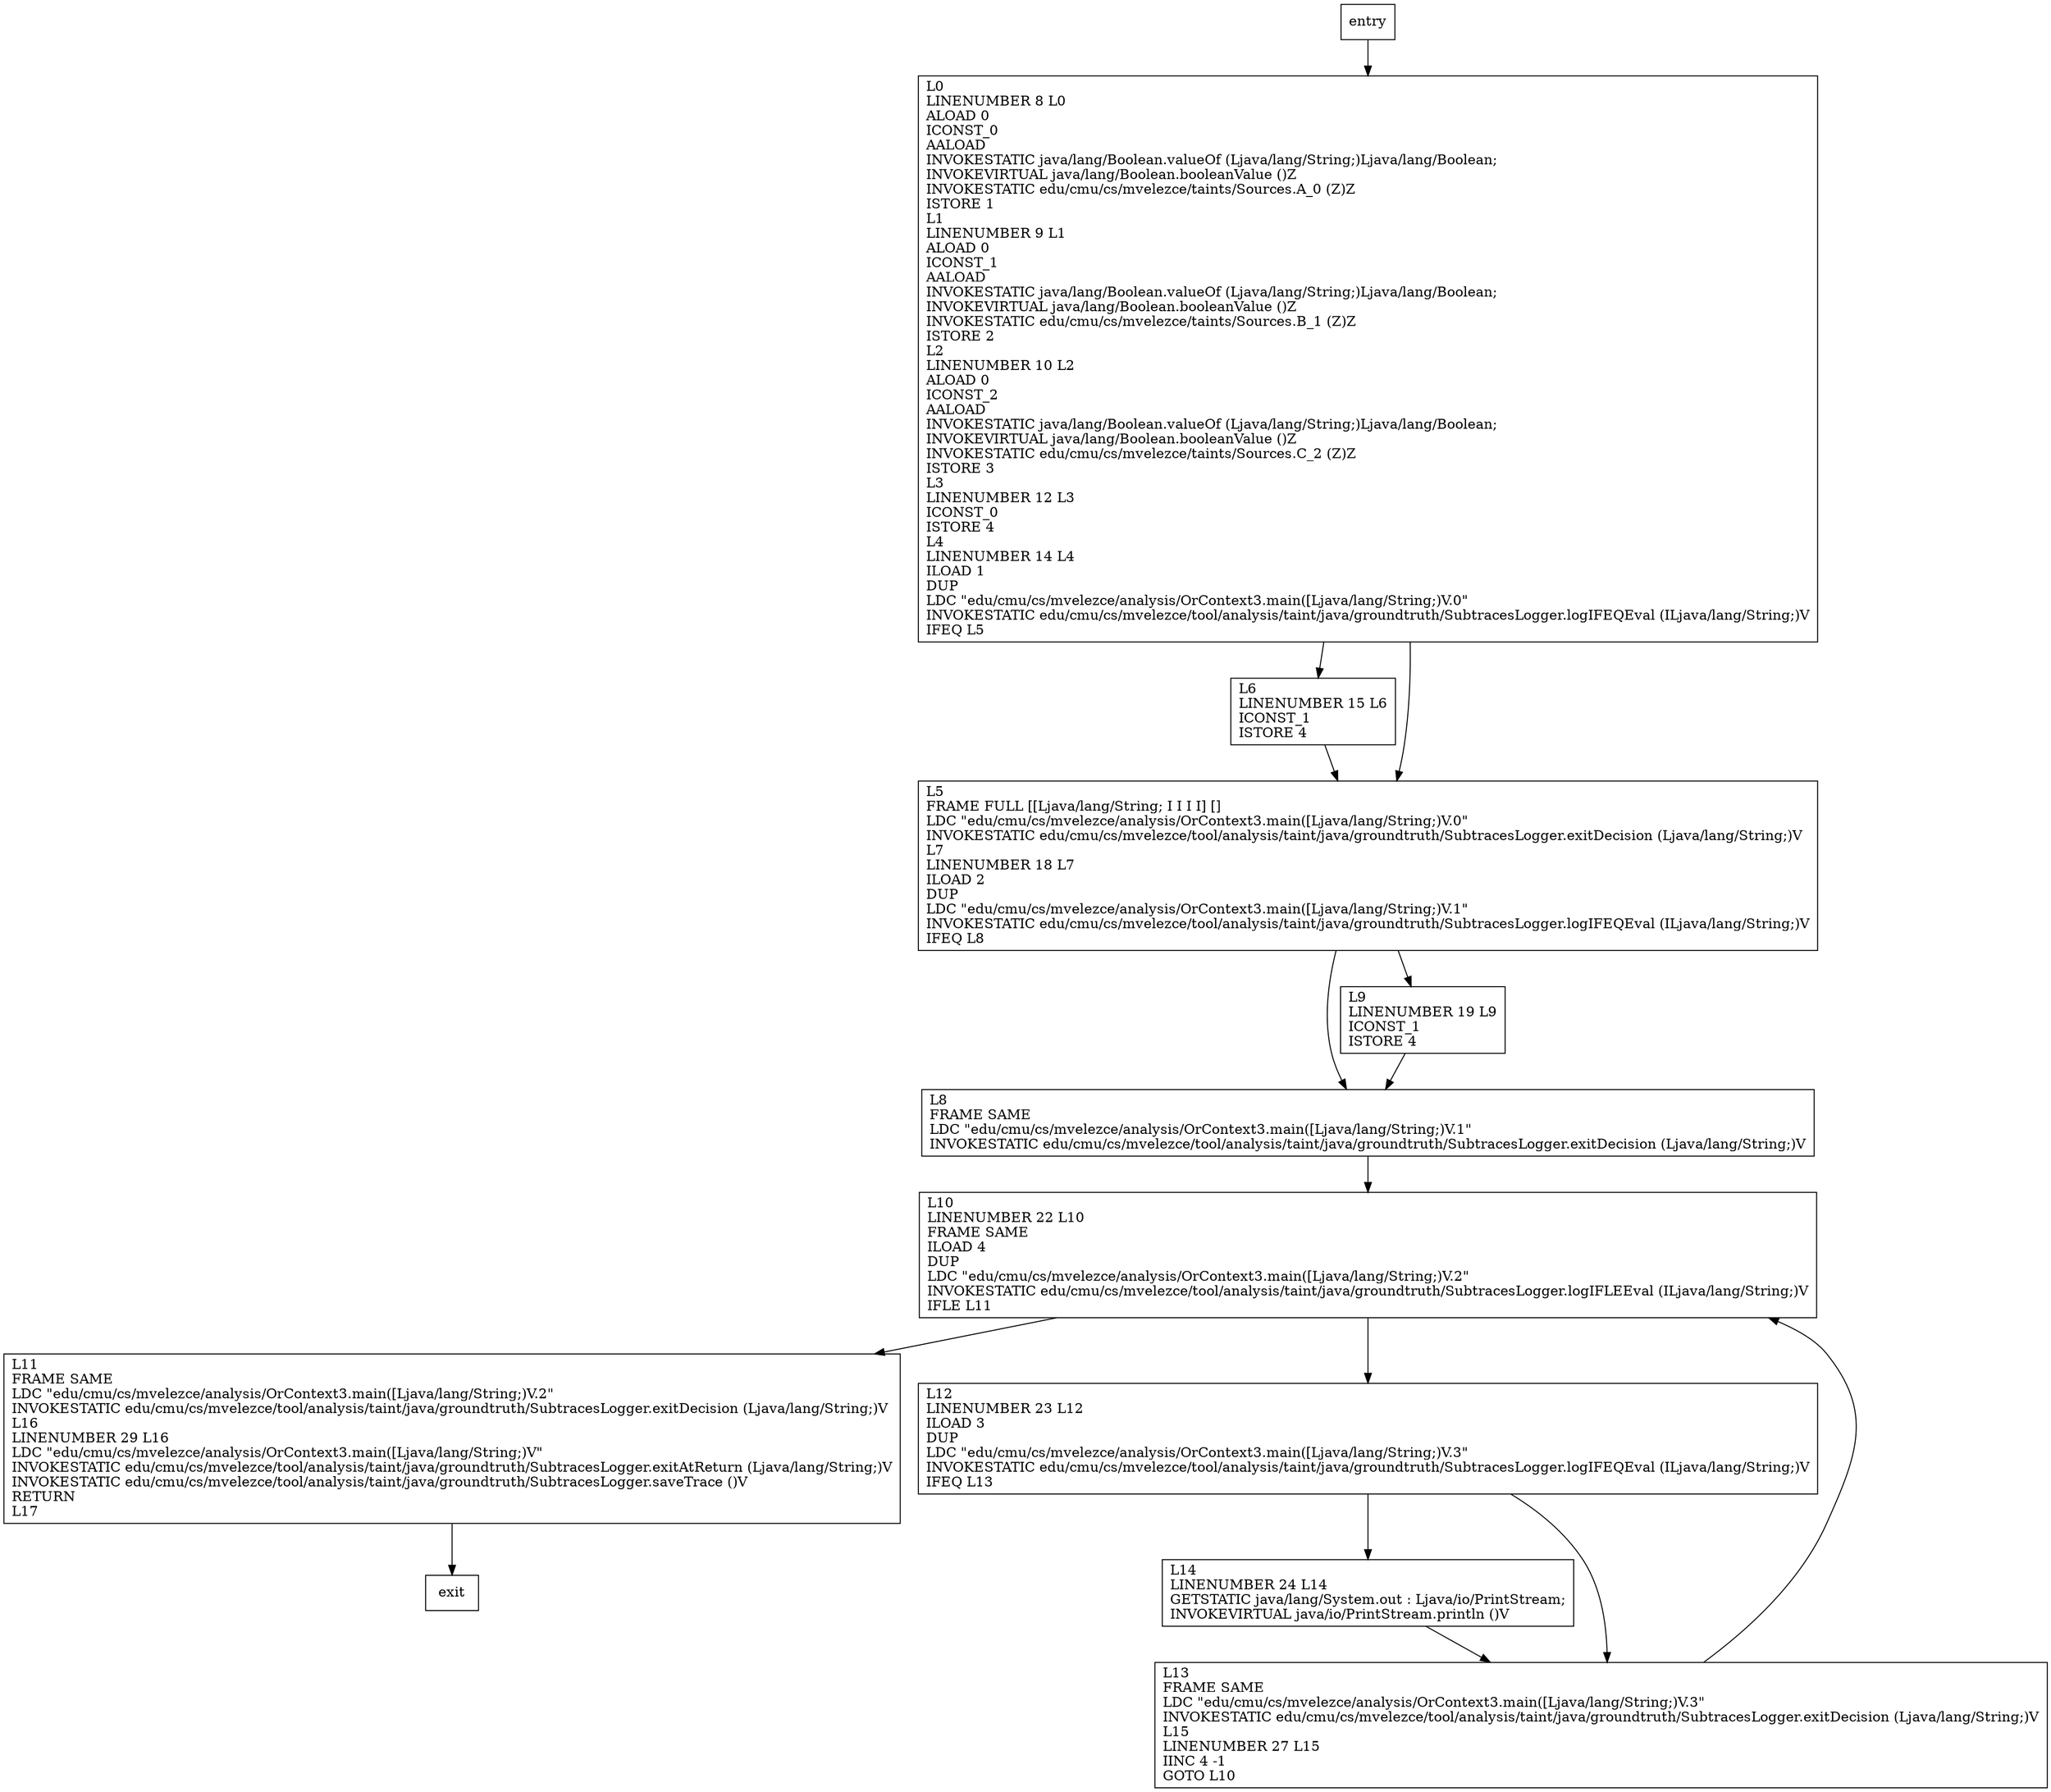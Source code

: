 digraph main {
node [shape=record];
1632453828 [label="L0\lLINENUMBER 8 L0\lALOAD 0\lICONST_0\lAALOAD\lINVOKESTATIC java/lang/Boolean.valueOf (Ljava/lang/String;)Ljava/lang/Boolean;\lINVOKEVIRTUAL java/lang/Boolean.booleanValue ()Z\lINVOKESTATIC edu/cmu/cs/mvelezce/taints/Sources.A_0 (Z)Z\lISTORE 1\lL1\lLINENUMBER 9 L1\lALOAD 0\lICONST_1\lAALOAD\lINVOKESTATIC java/lang/Boolean.valueOf (Ljava/lang/String;)Ljava/lang/Boolean;\lINVOKEVIRTUAL java/lang/Boolean.booleanValue ()Z\lINVOKESTATIC edu/cmu/cs/mvelezce/taints/Sources.B_1 (Z)Z\lISTORE 2\lL2\lLINENUMBER 10 L2\lALOAD 0\lICONST_2\lAALOAD\lINVOKESTATIC java/lang/Boolean.valueOf (Ljava/lang/String;)Ljava/lang/Boolean;\lINVOKEVIRTUAL java/lang/Boolean.booleanValue ()Z\lINVOKESTATIC edu/cmu/cs/mvelezce/taints/Sources.C_2 (Z)Z\lISTORE 3\lL3\lLINENUMBER 12 L3\lICONST_0\lISTORE 4\lL4\lLINENUMBER 14 L4\lILOAD 1\lDUP\lLDC \"edu/cmu/cs/mvelezce/analysis/OrContext3.main([Ljava/lang/String;)V.0\"\lINVOKESTATIC edu/cmu/cs/mvelezce/tool/analysis/taint/java/groundtruth/SubtracesLogger.logIFEQEval (ILjava/lang/String;)V\lIFEQ L5\l"];
524541191 [label="L11\lFRAME SAME\lLDC \"edu/cmu/cs/mvelezce/analysis/OrContext3.main([Ljava/lang/String;)V.2\"\lINVOKESTATIC edu/cmu/cs/mvelezce/tool/analysis/taint/java/groundtruth/SubtracesLogger.exitDecision (Ljava/lang/String;)V\lL16\lLINENUMBER 29 L16\lLDC \"edu/cmu/cs/mvelezce/analysis/OrContext3.main([Ljava/lang/String;)V\"\lINVOKESTATIC edu/cmu/cs/mvelezce/tool/analysis/taint/java/groundtruth/SubtracesLogger.exitAtReturn (Ljava/lang/String;)V\lINVOKESTATIC edu/cmu/cs/mvelezce/tool/analysis/taint/java/groundtruth/SubtracesLogger.saveTrace ()V\lRETURN\lL17\l"];
1640773463 [label="L14\lLINENUMBER 24 L14\lGETSTATIC java/lang/System.out : Ljava/io/PrintStream;\lINVOKEVIRTUAL java/io/PrintStream.println ()V\l"];
1130454983 [label="L6\lLINENUMBER 15 L6\lICONST_1\lISTORE 4\l"];
348281250 [label="L5\lFRAME FULL [[Ljava/lang/String; I I I I] []\lLDC \"edu/cmu/cs/mvelezce/analysis/OrContext3.main([Ljava/lang/String;)V.0\"\lINVOKESTATIC edu/cmu/cs/mvelezce/tool/analysis/taint/java/groundtruth/SubtracesLogger.exitDecision (Ljava/lang/String;)V\lL7\lLINENUMBER 18 L7\lILOAD 2\lDUP\lLDC \"edu/cmu/cs/mvelezce/analysis/OrContext3.main([Ljava/lang/String;)V.1\"\lINVOKESTATIC edu/cmu/cs/mvelezce/tool/analysis/taint/java/groundtruth/SubtracesLogger.logIFEQEval (ILjava/lang/String;)V\lIFEQ L8\l"];
757390373 [label="L12\lLINENUMBER 23 L12\lILOAD 3\lDUP\lLDC \"edu/cmu/cs/mvelezce/analysis/OrContext3.main([Ljava/lang/String;)V.3\"\lINVOKESTATIC edu/cmu/cs/mvelezce/tool/analysis/taint/java/groundtruth/SubtracesLogger.logIFEQEval (ILjava/lang/String;)V\lIFEQ L13\l"];
1652255572 [label="L8\lFRAME SAME\lLDC \"edu/cmu/cs/mvelezce/analysis/OrContext3.main([Ljava/lang/String;)V.1\"\lINVOKESTATIC edu/cmu/cs/mvelezce/tool/analysis/taint/java/groundtruth/SubtracesLogger.exitDecision (Ljava/lang/String;)V\l"];
1771796935 [label="L9\lLINENUMBER 19 L9\lICONST_1\lISTORE 4\l"];
732798907 [label="L10\lLINENUMBER 22 L10\lFRAME SAME\lILOAD 4\lDUP\lLDC \"edu/cmu/cs/mvelezce/analysis/OrContext3.main([Ljava/lang/String;)V.2\"\lINVOKESTATIC edu/cmu/cs/mvelezce/tool/analysis/taint/java/groundtruth/SubtracesLogger.logIFLEEval (ILjava/lang/String;)V\lIFLE L11\l"];
651895920 [label="L13\lFRAME SAME\lLDC \"edu/cmu/cs/mvelezce/analysis/OrContext3.main([Ljava/lang/String;)V.3\"\lINVOKESTATIC edu/cmu/cs/mvelezce/tool/analysis/taint/java/groundtruth/SubtracesLogger.exitDecision (Ljava/lang/String;)V\lL15\lLINENUMBER 27 L15\lIINC 4 -1\lGOTO L10\l"];
entry;
exit;
1632453828 -> 1130454983;
1632453828 -> 348281250;
524541191 -> exit;
1640773463 -> 651895920;
348281250 -> 1652255572;
348281250 -> 1771796935;
1652255572 -> 732798907;
1771796935 -> 1652255572;
1130454983 -> 348281250;
entry -> 1632453828;
757390373 -> 1640773463;
757390373 -> 651895920;
732798907 -> 524541191;
732798907 -> 757390373;
651895920 -> 732798907;
}
